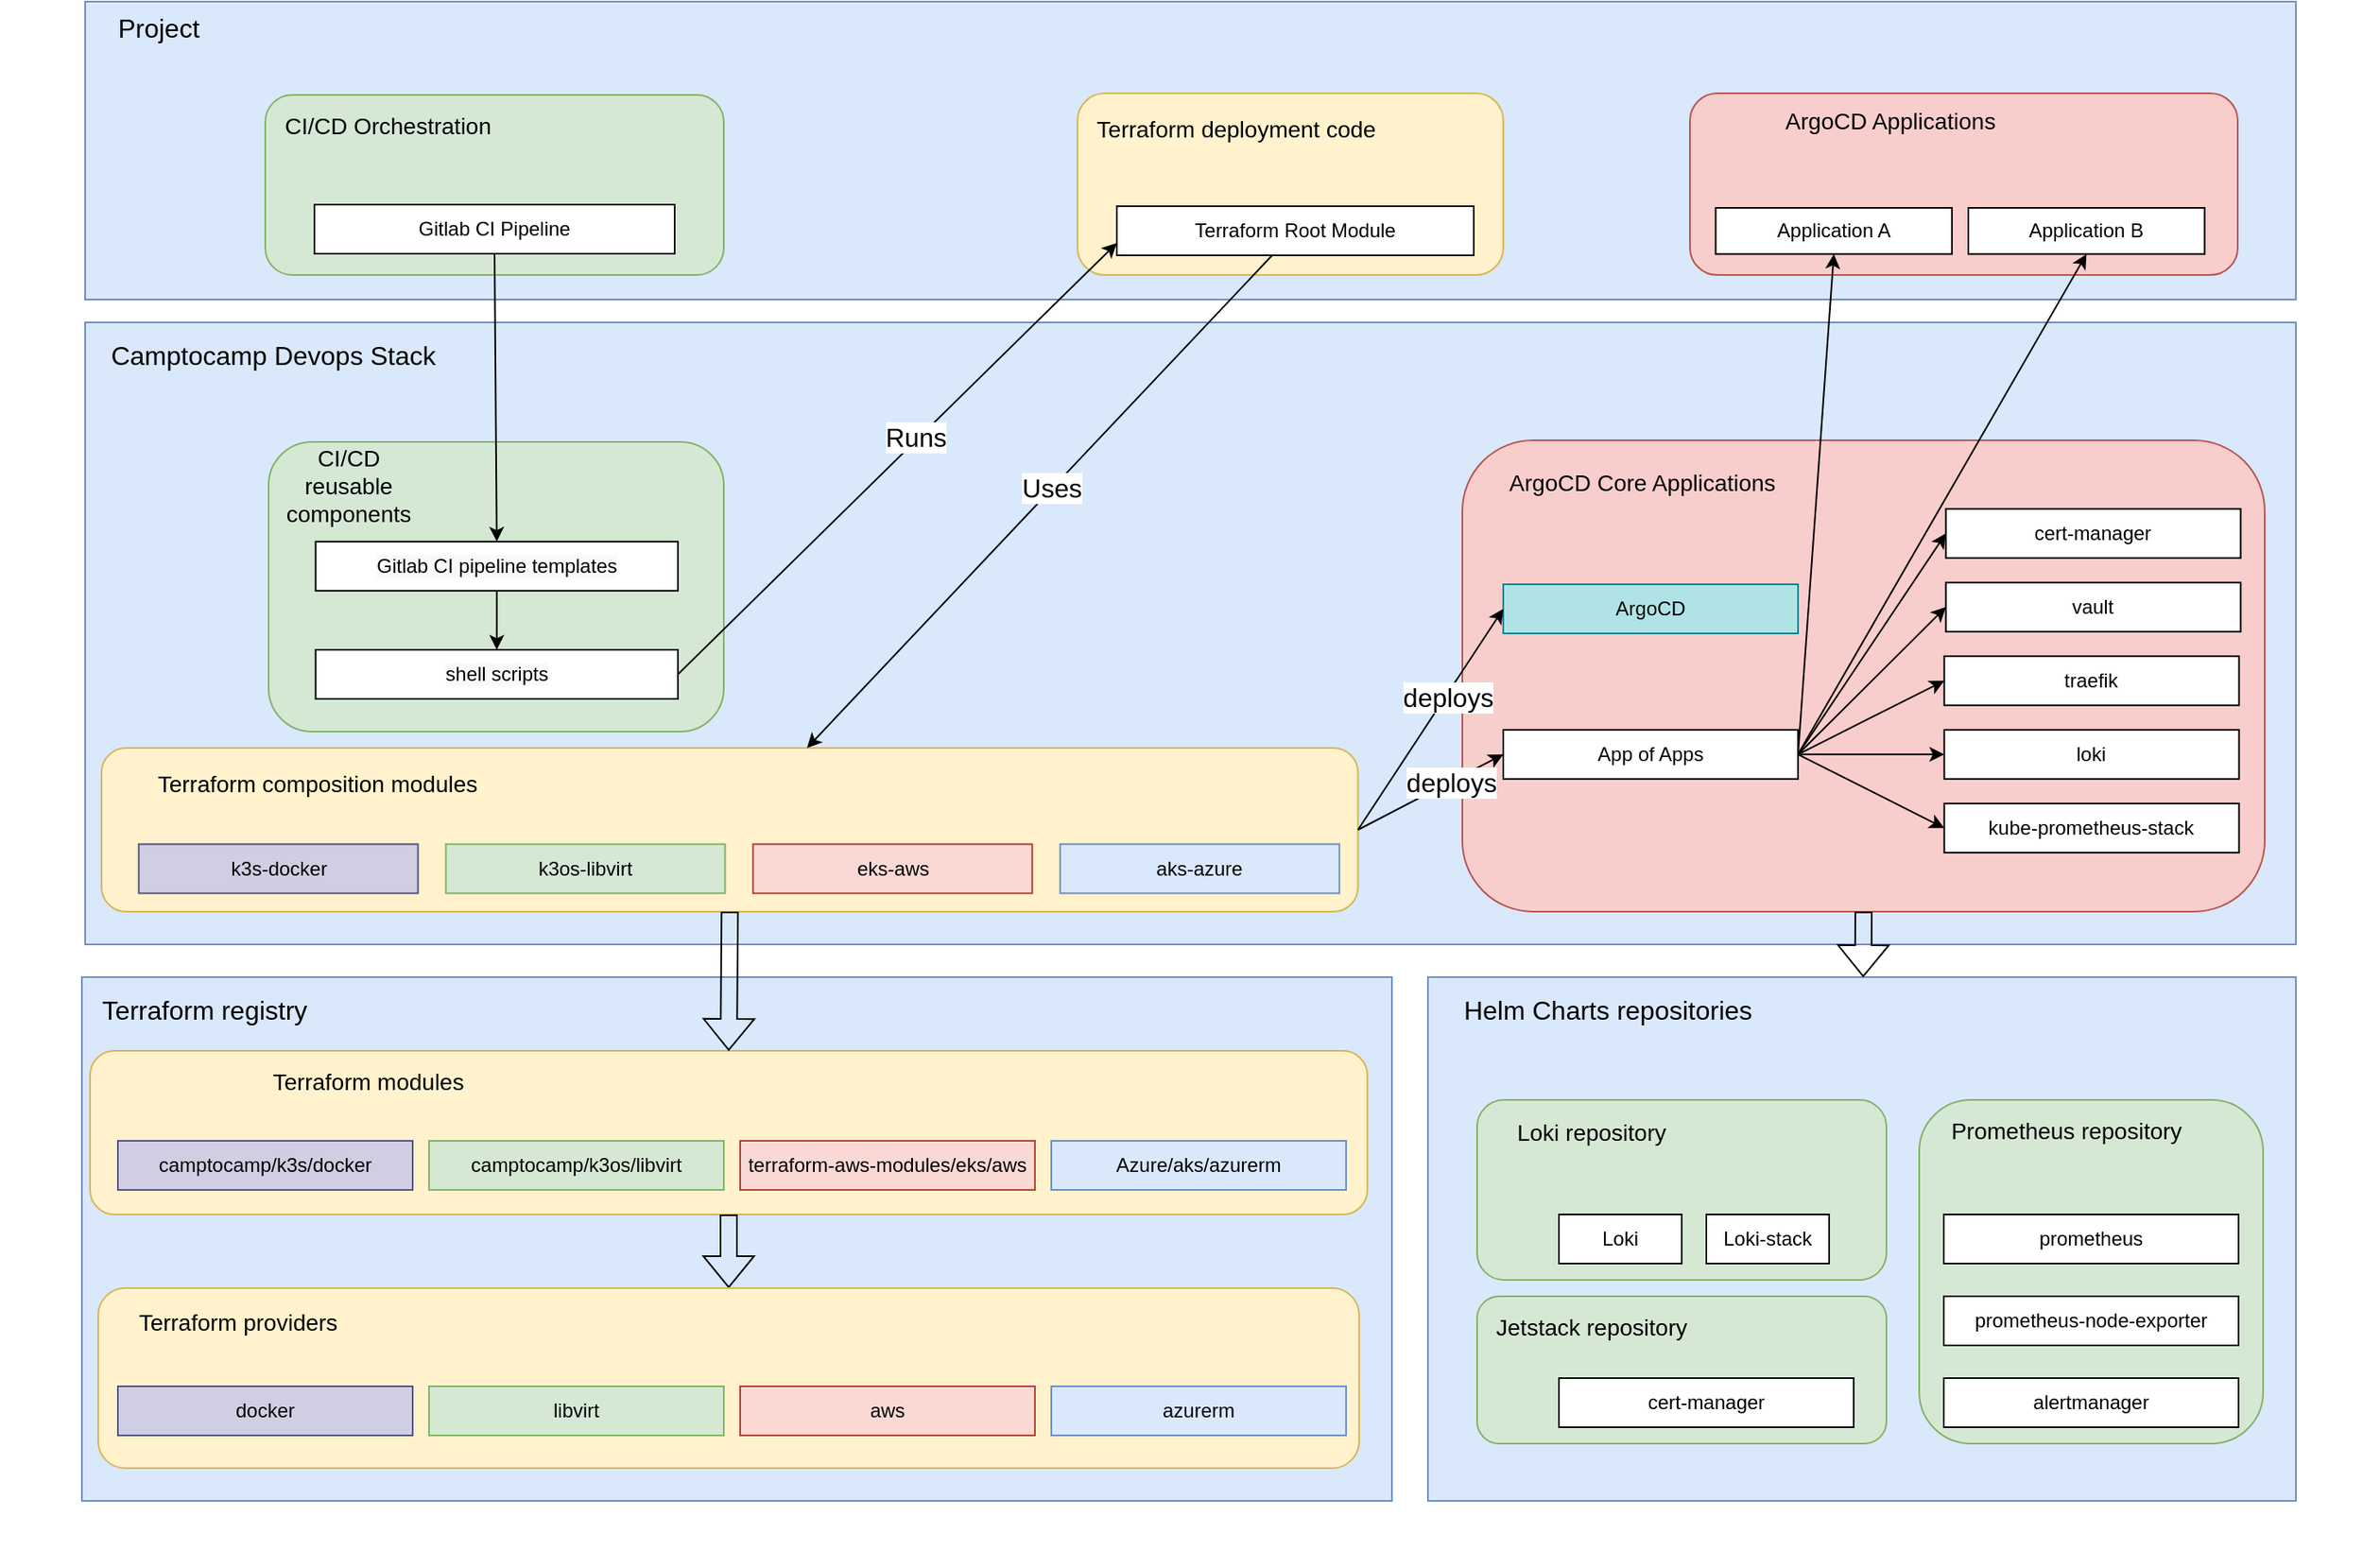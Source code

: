 <mxfile version="14.0.3" type="google"><diagram id="X9CnibR8AjEBaoceBRTK" name="Page-1"><mxGraphModel dx="1422" dy="1629" grid="1" gridSize="10" guides="1" tooltips="1" connect="1" arrows="1" fold="1" page="1" pageScale="1" pageWidth="1169" pageHeight="827" math="0" shadow="0"><root><mxCell id="0"/><mxCell id="1" parent="0"/><mxCell id="eQljkB-SZCPV8URkeqLH-210" value="" style="group" parent="1" vertex="1" connectable="0"><mxGeometry x="38" y="420" width="862" height="360" as="geometry"/></mxCell><mxCell id="eQljkB-SZCPV8URkeqLH-1" value="" style="rounded=0;whiteSpace=wrap;html=1;fillColor=#dae8fc;strokeColor=#6c8ebf;" parent="eQljkB-SZCPV8URkeqLH-210" vertex="1"><mxGeometry x="50" width="800" height="320" as="geometry"/></mxCell><mxCell id="eQljkB-SZCPV8URkeqLH-8" value="&lt;font style=&quot;font-size: 16px&quot;&gt;Terraform registry&lt;/font&gt;" style="text;html=1;strokeColor=none;fillColor=none;align=center;verticalAlign=middle;whiteSpace=wrap;rounded=0;rotation=0;fontSize=16;" parent="eQljkB-SZCPV8URkeqLH-210" vertex="1"><mxGeometry x="60" y="10" width="130" height="20" as="geometry"/></mxCell><mxCell id="eQljkB-SZCPV8URkeqLH-215" value="" style="group" parent="eQljkB-SZCPV8URkeqLH-210" vertex="1" connectable="0"><mxGeometry x="155" y="45" width="707" height="100" as="geometry"/></mxCell><mxCell id="eQljkB-SZCPV8URkeqLH-2" value="" style="rounded=1;whiteSpace=wrap;html=1;fillColor=#fff2cc;strokeColor=#d6b656;" parent="eQljkB-SZCPV8URkeqLH-215" vertex="1"><mxGeometry x="-100" width="780" height="100" as="geometry"/></mxCell><mxCell id="eQljkB-SZCPV8URkeqLH-9" value="Terraform modules" style="text;html=1;strokeColor=none;fillColor=none;align=center;verticalAlign=middle;whiteSpace=wrap;rounded=0;rotation=0;fontSize=14;" parent="eQljkB-SZCPV8URkeqLH-215" vertex="1"><mxGeometry y="10.005" width="140" height="18.909" as="geometry"/></mxCell><UserObject label="camptocamp/k3os/libvirt" link="https://github.com/camptocamp/terraform-libvirt-k3os" id="eQljkB-SZCPV8URkeqLH-11"><mxCell style="rounded=0;whiteSpace=wrap;html=1;fillColor=#d5e8d4;strokeColor=#82b366;" parent="eQljkB-SZCPV8URkeqLH-215" vertex="1"><mxGeometry x="107" y="55" width="180" height="30" as="geometry"/></mxCell></UserObject><UserObject label="&lt;span&gt;terraform-aws-modules/eks/aws&lt;/span&gt;" link="https://github.com/terraform-aws-modules/terraform-aws-eks" id="eQljkB-SZCPV8URkeqLH-7"><mxCell style="rounded=0;whiteSpace=wrap;html=1;fillColor=#fad9d5;strokeColor=#ae4132;" parent="eQljkB-SZCPV8URkeqLH-215" vertex="1"><mxGeometry x="297" y="55" width="180" height="30" as="geometry"/></mxCell></UserObject><UserObject label="&lt;span&gt;Azure/aks/azurerm&lt;/span&gt;" link="https://github.com/terraform-aws-modules/terraform-aws-eks" id="zpI1jYI5qzc5fPgiHY_Q-8"><mxCell style="rounded=0;whiteSpace=wrap;html=1;fillColor=#dae8fc;strokeColor=#6c8ebf;" vertex="1" parent="eQljkB-SZCPV8URkeqLH-215"><mxGeometry x="487" y="55" width="180" height="30" as="geometry"/></mxCell></UserObject><UserObject label="camptocamp/k3s/docker" link="https://github.com/camptocamp/terraform-docker-k3s" id="eQljkB-SZCPV8URkeqLH-218"><mxCell style="rounded=0;whiteSpace=wrap;html=1;fillColor=#d0cee2;strokeColor=#56517e;" parent="eQljkB-SZCPV8URkeqLH-215" vertex="1"><mxGeometry x="-83" y="55" width="180" height="30" as="geometry"/></mxCell></UserObject><mxCell id="eQljkB-SZCPV8URkeqLH-227" style="edgeStyle=none;rounded=0;orthogonalLoop=1;jettySize=auto;html=1;entryX=0.5;entryY=0;entryDx=0;entryDy=0;shape=flexArrow;exitX=0.5;exitY=1;exitDx=0;exitDy=0;" parent="eQljkB-SZCPV8URkeqLH-210" source="eQljkB-SZCPV8URkeqLH-2" target="eQljkB-SZCPV8URkeqLH-4" edge="1"><mxGeometry relative="1" as="geometry"/></mxCell><mxCell id="eQljkB-SZCPV8URkeqLH-217" value="" style="group;fontStyle=1" parent="eQljkB-SZCPV8URkeqLH-210" vertex="1" connectable="0"><mxGeometry x="60" y="190" width="770" height="110" as="geometry"/></mxCell><mxCell id="eQljkB-SZCPV8URkeqLH-4" value="" style="rounded=1;whiteSpace=wrap;html=1;fillColor=#fff2cc;strokeColor=#d6b656;" parent="eQljkB-SZCPV8URkeqLH-217" vertex="1"><mxGeometry width="770.0" height="110" as="geometry"/></mxCell><mxCell id="eQljkB-SZCPV8URkeqLH-10" value="&lt;font style=&quot;font-size: 14px&quot;&gt;Terraform providers&lt;/font&gt;" style="text;html=1;strokeColor=none;fillColor=none;align=center;verticalAlign=middle;whiteSpace=wrap;rounded=0;rotation=0;fontSize=15;" parent="eQljkB-SZCPV8URkeqLH-217" vertex="1"><mxGeometry y="10" width="171.111" height="20" as="geometry"/></mxCell><UserObject label="docker" link="https://github.com/terraform-providers/terraform-provider-docker" id="eQljkB-SZCPV8URkeqLH-37"><mxCell style="rounded=0;whiteSpace=wrap;html=1;fillColor=#d0cee2;strokeColor=#56517e;" parent="eQljkB-SZCPV8URkeqLH-217" vertex="1"><mxGeometry x="12" y="60" width="180" height="30" as="geometry"/></mxCell></UserObject><UserObject label="libvirt" link="https://github.com/dmacvicar/terraform-provider-libvirt" id="eQljkB-SZCPV8URkeqLH-32"><mxCell style="rounded=0;whiteSpace=wrap;html=1;fillColor=#d5e8d4;strokeColor=#82b366;" parent="eQljkB-SZCPV8URkeqLH-217" vertex="1"><mxGeometry x="202" y="60" width="180" height="30" as="geometry"/></mxCell></UserObject><UserObject label="aws" link="https://github.com/hashicorp/terraform-provider-aws" id="eQljkB-SZCPV8URkeqLH-31"><mxCell style="rounded=0;whiteSpace=wrap;html=1;fillColor=#fad9d5;strokeColor=#ae4132;" parent="eQljkB-SZCPV8URkeqLH-217" vertex="1"><mxGeometry x="392" y="60" width="180" height="30" as="geometry"/></mxCell></UserObject><UserObject label="azurerm" link="https://github.com/hashicorp/terraform-provider-aws" id="zpI1jYI5qzc5fPgiHY_Q-9"><mxCell style="rounded=0;whiteSpace=wrap;html=1;fillColor=#dae8fc;strokeColor=#6c8ebf;" vertex="1" parent="eQljkB-SZCPV8URkeqLH-217"><mxGeometry x="582" y="60" width="180" height="30" as="geometry"/></mxCell></UserObject><mxCell id="eQljkB-SZCPV8URkeqLH-209" value="" style="group" parent="1" vertex="1" connectable="0"><mxGeometry x="40" y="20" width="1400" height="380" as="geometry"/></mxCell><mxCell id="eQljkB-SZCPV8URkeqLH-41" value="" style="rounded=0;whiteSpace=wrap;html=1;fillColor=#dae8fc;strokeColor=#6c8ebf;" parent="eQljkB-SZCPV8URkeqLH-209" vertex="1"><mxGeometry x="50" width="1350" height="380" as="geometry"/></mxCell><mxCell id="eQljkB-SZCPV8URkeqLH-44" value="&lt;font style=&quot;font-size: 16px&quot;&gt;Camptocamp Devops Stack&lt;br&gt;&lt;/font&gt;" style="text;html=1;strokeColor=none;fillColor=none;align=center;verticalAlign=middle;whiteSpace=wrap;rounded=0;rotation=0;fontSize=16;" parent="eQljkB-SZCPV8URkeqLH-209" vertex="1"><mxGeometry x="60" y="10" width="210" height="20" as="geometry"/></mxCell><mxCell id="eQljkB-SZCPV8URkeqLH-139" style="edgeStyle=none;rounded=0;orthogonalLoop=1;jettySize=auto;html=1;exitX=0.5;exitY=0;exitDx=0;exitDy=0;" parent="eQljkB-SZCPV8URkeqLH-209" source="eQljkB-SZCPV8URkeqLH-44" target="eQljkB-SZCPV8URkeqLH-44" edge="1"><mxGeometry relative="1" as="geometry"/></mxCell><mxCell id="eQljkB-SZCPV8URkeqLH-214" value="" style="group;fontStyle=1" parent="eQljkB-SZCPV8URkeqLH-209" vertex="1" connectable="0"><mxGeometry x="871" y="72" width="510" height="288" as="geometry"/></mxCell><mxCell id="eQljkB-SZCPV8URkeqLH-188" value="" style="rounded=1;whiteSpace=wrap;html=1;fillColor=#f8cecc;strokeColor=#b85450;" parent="eQljkB-SZCPV8URkeqLH-214" vertex="1"><mxGeometry x="20" width="490" height="288" as="geometry"/></mxCell><mxCell id="eQljkB-SZCPV8URkeqLH-115" value="&lt;font style=&quot;font-size: 14px;&quot;&gt;ArgoCD Core Applications&lt;/font&gt;" style="text;html=1;strokeColor=none;fillColor=none;align=center;verticalAlign=middle;whiteSpace=wrap;rounded=0;rotation=0;fontSize=14;" parent="eQljkB-SZCPV8URkeqLH-214" vertex="1"><mxGeometry x="35" y="17.997" width="190" height="16.457" as="geometry"/></mxCell><UserObject label="ArgoCD" id="eQljkB-SZCPV8URkeqLH-117"><mxCell style="rounded=0;whiteSpace=wrap;html=1;fillColor=#b0e3e6;strokeColor=#0e8088;" parent="eQljkB-SZCPV8URkeqLH-214" vertex="1"><mxGeometry x="45" y="88.0" width="180" height="30" as="geometry"/></mxCell></UserObject><UserObject label="App of Apps" id="eQljkB-SZCPV8URkeqLH-116"><mxCell style="rounded=0;whiteSpace=wrap;html=1;" parent="eQljkB-SZCPV8URkeqLH-214" vertex="1"><mxGeometry x="45" y="176.91" width="180" height="30" as="geometry"/></mxCell></UserObject><UserObject label="loki" id="eQljkB-SZCPV8URkeqLH-118"><mxCell style="rounded=0;whiteSpace=wrap;html=1;" parent="eQljkB-SZCPV8URkeqLH-209" vertex="1"><mxGeometry x="1185.29" y="248.91" width="180" height="30" as="geometry"/></mxCell></UserObject><UserObject label="kube-prometheus-stack" id="eQljkB-SZCPV8URkeqLH-119"><mxCell style="rounded=0;whiteSpace=wrap;html=1;" parent="eQljkB-SZCPV8URkeqLH-209" vertex="1"><mxGeometry x="1185.29" y="293.91" width="180" height="30" as="geometry"/></mxCell></UserObject><UserObject label="traefik" id="eQljkB-SZCPV8URkeqLH-120"><mxCell style="rounded=0;whiteSpace=wrap;html=1;" parent="eQljkB-SZCPV8URkeqLH-209" vertex="1"><mxGeometry x="1185.29" y="203.91" width="180" height="30" as="geometry"/></mxCell></UserObject><UserObject label="cert-manager" id="eQljkB-SZCPV8URkeqLH-121"><mxCell style="rounded=0;whiteSpace=wrap;html=1;" parent="eQljkB-SZCPV8URkeqLH-209" vertex="1"><mxGeometry x="1186.29" y="113.91" width="180" height="30" as="geometry"/></mxCell></UserObject><UserObject label="vault" id="eQljkB-SZCPV8URkeqLH-122"><mxCell style="rounded=0;whiteSpace=wrap;html=1;" parent="eQljkB-SZCPV8URkeqLH-209" vertex="1"><mxGeometry x="1186.29" y="158.91" width="180" height="30" as="geometry"/></mxCell></UserObject><mxCell id="eQljkB-SZCPV8URkeqLH-123" value="" style="endArrow=classic;html=1;exitX=1;exitY=0.5;exitDx=0;exitDy=0;entryX=0;entryY=0.5;entryDx=0;entryDy=0;" parent="eQljkB-SZCPV8URkeqLH-209" source="eQljkB-SZCPV8URkeqLH-116" target="eQljkB-SZCPV8URkeqLH-121" edge="1"><mxGeometry width="50" height="50" relative="1" as="geometry"><mxPoint x="1106" y="158.91" as="sourcePoint"/><mxPoint x="1156" y="108.91" as="targetPoint"/></mxGeometry></mxCell><mxCell id="eQljkB-SZCPV8URkeqLH-124" value="" style="endArrow=classic;html=1;entryX=0;entryY=0.5;entryDx=0;entryDy=0;exitX=1;exitY=0.5;exitDx=0;exitDy=0;" parent="eQljkB-SZCPV8URkeqLH-209" source="eQljkB-SZCPV8URkeqLH-116" target="eQljkB-SZCPV8URkeqLH-122" edge="1"><mxGeometry width="50" height="50" relative="1" as="geometry"><mxPoint x="1111" y="178.91" as="sourcePoint"/><mxPoint x="1166.0" y="118.91" as="targetPoint"/></mxGeometry></mxCell><mxCell id="eQljkB-SZCPV8URkeqLH-125" value="" style="endArrow=classic;html=1;entryX=0;entryY=0.5;entryDx=0;entryDy=0;exitX=1;exitY=0.5;exitDx=0;exitDy=0;" parent="eQljkB-SZCPV8URkeqLH-209" source="eQljkB-SZCPV8URkeqLH-116" target="eQljkB-SZCPV8URkeqLH-120" edge="1"><mxGeometry width="50" height="50" relative="1" as="geometry"><mxPoint x="1101" y="178.91" as="sourcePoint"/><mxPoint x="1176.0" y="128.91" as="targetPoint"/></mxGeometry></mxCell><mxCell id="eQljkB-SZCPV8URkeqLH-126" value="" style="endArrow=classic;html=1;entryX=0;entryY=0.5;entryDx=0;entryDy=0;exitX=1;exitY=0.5;exitDx=0;exitDy=0;" parent="eQljkB-SZCPV8URkeqLH-209" source="eQljkB-SZCPV8URkeqLH-116" target="eQljkB-SZCPV8URkeqLH-118" edge="1"><mxGeometry width="50" height="50" relative="1" as="geometry"><mxPoint x="1136.0" y="188.91" as="sourcePoint"/><mxPoint x="1186.0" y="138.91" as="targetPoint"/></mxGeometry></mxCell><mxCell id="eQljkB-SZCPV8URkeqLH-127" value="" style="endArrow=classic;html=1;exitX=1;exitY=0.5;exitDx=0;exitDy=0;entryX=0;entryY=0.5;entryDx=0;entryDy=0;" parent="eQljkB-SZCPV8URkeqLH-209" source="eQljkB-SZCPV8URkeqLH-116" target="eQljkB-SZCPV8URkeqLH-119" edge="1"><mxGeometry width="50" height="50" relative="1" as="geometry"><mxPoint x="1146.0" y="198.91" as="sourcePoint"/><mxPoint x="1196.0" y="148.91" as="targetPoint"/></mxGeometry></mxCell><mxCell id="eQljkB-SZCPV8URkeqLH-42" value="" style="rounded=1;whiteSpace=wrap;html=1;fillColor=#d5e8d4;strokeColor=#82b366;" parent="eQljkB-SZCPV8URkeqLH-209" vertex="1"><mxGeometry x="162" y="73" width="278" height="177" as="geometry"/></mxCell><mxCell id="eQljkB-SZCPV8URkeqLH-45" value="CI/CD reusable components" style="text;html=1;strokeColor=none;fillColor=none;align=center;verticalAlign=middle;whiteSpace=wrap;rounded=0;rotation=0;fontSize=14;" parent="eQljkB-SZCPV8URkeqLH-209" vertex="1"><mxGeometry x="168.844" y="88.399" width="84.415" height="23.908" as="geometry"/></mxCell><UserObject label="&lt;meta charset=&quot;utf-8&quot;&gt;&lt;span style=&quot;color: rgb(0, 0, 0); font-family: helvetica; font-size: 12px; font-style: normal; font-weight: 400; letter-spacing: normal; text-align: center; text-indent: 0px; text-transform: none; word-spacing: 0px; background-color: rgb(248, 249, 250); display: inline; float: none;&quot;&gt;shell scripts&lt;/span&gt;" id="eQljkB-SZCPV8URkeqLH-48"><mxCell style="rounded=0;whiteSpace=wrap;html=1;" parent="eQljkB-SZCPV8URkeqLH-209" vertex="1"><mxGeometry x="190.75" y="200" width="221.25" height="30" as="geometry"/></mxCell></UserObject><mxCell id="Z5knDcSZRVd1Ag3WuBRg-6" style="edgeStyle=none;rounded=0;orthogonalLoop=1;jettySize=auto;html=1;exitX=0.5;exitY=1;exitDx=0;exitDy=0;" parent="eQljkB-SZCPV8URkeqLH-209" source="eQljkB-SZCPV8URkeqLH-138" target="eQljkB-SZCPV8URkeqLH-48" edge="1"><mxGeometry x="202" y="93" as="geometry"/></mxCell><UserObject label="&lt;meta charset=&quot;utf-8&quot;&gt;&lt;span style=&quot;color: rgb(0, 0, 0); font-family: helvetica; font-size: 12px; font-style: normal; font-weight: 400; letter-spacing: normal; text-align: center; text-indent: 0px; text-transform: none; word-spacing: 0px; background-color: rgb(248, 249, 250); display: inline; float: none;&quot;&gt;Gitlab CI pipeline templates&lt;/span&gt;" id="eQljkB-SZCPV8URkeqLH-138"><mxCell style="rounded=0;whiteSpace=wrap;html=1;" parent="eQljkB-SZCPV8URkeqLH-209" vertex="1"><mxGeometry x="190.75" y="133.91" width="221.25" height="30" as="geometry"/></mxCell></UserObject><mxCell id="eQljkB-SZCPV8URkeqLH-213" value="" style="group" parent="1" vertex="1" connectable="0"><mxGeometry x="100" y="280" width="790" height="100" as="geometry"/></mxCell><mxCell id="eQljkB-SZCPV8URkeqLH-131" value="" style="rounded=1;whiteSpace=wrap;html=1;fillColor=#fff2cc;strokeColor=#d6b656;" parent="eQljkB-SZCPV8URkeqLH-213" vertex="1"><mxGeometry width="767.266" height="100" as="geometry"/></mxCell><mxCell id="eQljkB-SZCPV8URkeqLH-133" value="&lt;font style=&quot;font-size: 14px&quot;&gt;Terraform composition modules&lt;br&gt;&lt;/font&gt;" style="text;html=1;strokeColor=none;fillColor=none;align=center;verticalAlign=middle;whiteSpace=wrap;rounded=0;rotation=0;fontSize=15;" parent="eQljkB-SZCPV8URkeqLH-213" vertex="1"><mxGeometry x="17.05" y="11.25" width="230.18" height="20" as="geometry"/></mxCell><UserObject label="k3s-docker" id="eQljkB-SZCPV8URkeqLH-134"><mxCell style="rounded=0;whiteSpace=wrap;html=1;fillColor=#d0cee2;strokeColor=#56517e;" parent="eQljkB-SZCPV8URkeqLH-213" vertex="1"><mxGeometry x="22.734" y="58.75" width="170.504" height="30" as="geometry"/></mxCell></UserObject><UserObject label="k3os-libvirt" id="eQljkB-SZCPV8URkeqLH-136"><mxCell style="rounded=0;whiteSpace=wrap;html=1;fillColor=#d5e8d4;strokeColor=#82b366;" parent="eQljkB-SZCPV8URkeqLH-213" vertex="1"><mxGeometry x="210.288" y="58.75" width="170.504" height="30" as="geometry"/></mxCell></UserObject><UserObject label="eks-aws" id="eQljkB-SZCPV8URkeqLH-135"><mxCell style="rounded=0;whiteSpace=wrap;html=1;fillColor=#fad9d5;strokeColor=#ae4132;" parent="eQljkB-SZCPV8URkeqLH-213" vertex="1"><mxGeometry x="397.842" y="58.75" width="170.504" height="30" as="geometry"/></mxCell></UserObject><UserObject label="aks-azure" id="zpI1jYI5qzc5fPgiHY_Q-7"><mxCell style="rounded=0;whiteSpace=wrap;html=1;fillColor=#dae8fc;strokeColor=#6c8ebf;" vertex="1" parent="eQljkB-SZCPV8URkeqLH-213"><mxGeometry x="585.396" y="58.75" width="170.504" height="30" as="geometry"/></mxCell></UserObject><mxCell id="eQljkB-SZCPV8URkeqLH-211" value="" style="group" parent="1" vertex="1" connectable="0"><mxGeometry x="910" y="420" width="570" height="360" as="geometry"/></mxCell><mxCell id="eQljkB-SZCPV8URkeqLH-51" value="" style="rounded=0;whiteSpace=wrap;html=1;fillColor=#dae8fc;strokeColor=#6c8ebf;" parent="eQljkB-SZCPV8URkeqLH-211" vertex="1"><mxGeometry width="530" height="320" as="geometry"/></mxCell><mxCell id="eQljkB-SZCPV8URkeqLH-54" value="Helm Charts repositories" style="text;html=1;strokeColor=none;fillColor=none;align=center;verticalAlign=middle;whiteSpace=wrap;rounded=0;rotation=0;fontSize=16;" parent="eQljkB-SZCPV8URkeqLH-211" vertex="1"><mxGeometry x="20" y="10" width="180" height="20" as="geometry"/></mxCell><UserObject label="" link="https://grafana.github.io/loki/charts" id="eQljkB-SZCPV8URkeqLH-246"><mxCell style="group" parent="eQljkB-SZCPV8URkeqLH-211" vertex="1" connectable="0"><mxGeometry x="30" y="75" width="250" height="110" as="geometry"/></mxCell></UserObject><mxCell id="eQljkB-SZCPV8URkeqLH-239" value="" style="rounded=1;whiteSpace=wrap;html=1;fontSize=14;fillColor=#d5e8d4;strokeColor=#82b366;" parent="eQljkB-SZCPV8URkeqLH-246" vertex="1"><mxGeometry width="250" height="110" as="geometry"/></mxCell><mxCell id="eQljkB-SZCPV8URkeqLH-240" value="Loki repository" style="text;html=1;strokeColor=none;fillColor=none;align=center;verticalAlign=middle;whiteSpace=wrap;rounded=0;rotation=0;fontSize=14;" parent="eQljkB-SZCPV8URkeqLH-246" vertex="1"><mxGeometry y="10" width="140" height="20" as="geometry"/></mxCell><UserObject label="Loki" id="eQljkB-SZCPV8URkeqLH-250"><mxCell style="rounded=0;whiteSpace=wrap;html=1;" parent="eQljkB-SZCPV8URkeqLH-246" vertex="1"><mxGeometry x="50" y="70" width="75" height="30" as="geometry"/></mxCell></UserObject><UserObject label="Loki-stack" id="eQljkB-SZCPV8URkeqLH-251"><mxCell style="rounded=0;whiteSpace=wrap;html=1;" parent="eQljkB-SZCPV8URkeqLH-246" vertex="1"><mxGeometry x="140" y="70" width="75" height="30" as="geometry"/></mxCell></UserObject><mxCell id="eQljkB-SZCPV8URkeqLH-241" value="" style="rounded=1;whiteSpace=wrap;html=1;fontSize=14;fillColor=#d5e8d4;strokeColor=#82b366;" parent="eQljkB-SZCPV8URkeqLH-211" vertex="1"><mxGeometry x="300" y="75" width="210" height="210" as="geometry"/></mxCell><mxCell id="eQljkB-SZCPV8URkeqLH-242" value="Prometheus repository" style="text;html=1;strokeColor=none;fillColor=none;align=center;verticalAlign=middle;whiteSpace=wrap;rounded=0;rotation=0;fontSize=14;" parent="eQljkB-SZCPV8URkeqLH-211" vertex="1"><mxGeometry x="310" y="85" width="160" height="18.91" as="geometry"/></mxCell><UserObject label="prometheus" id="eQljkB-SZCPV8URkeqLH-257"><mxCell style="rounded=0;whiteSpace=wrap;html=1;" parent="eQljkB-SZCPV8URkeqLH-211" vertex="1"><mxGeometry x="315" y="145" width="180" height="30" as="geometry"/></mxCell></UserObject><UserObject label="prometheus-node-exporter" id="eQljkB-SZCPV8URkeqLH-258"><mxCell style="rounded=0;whiteSpace=wrap;html=1;" parent="eQljkB-SZCPV8URkeqLH-211" vertex="1"><mxGeometry x="315" y="195" width="180" height="30" as="geometry"/></mxCell></UserObject><UserObject label="alertmanager" id="eQljkB-SZCPV8URkeqLH-259"><mxCell style="rounded=0;whiteSpace=wrap;html=1;" parent="eQljkB-SZCPV8URkeqLH-211" vertex="1"><mxGeometry x="315" y="245" width="180" height="30" as="geometry"/></mxCell></UserObject><UserObject label="" link="https://charts.jetstack.io" id="eQljkB-SZCPV8URkeqLH-248"><mxCell style="group" parent="eQljkB-SZCPV8URkeqLH-211" vertex="1" connectable="0"><mxGeometry x="30" y="185" width="250" height="100" as="geometry"/></mxCell></UserObject><mxCell id="eQljkB-SZCPV8URkeqLH-243" value="" style="rounded=1;whiteSpace=wrap;html=1;fontSize=14;fillColor=#d5e8d4;strokeColor=#82b366;" parent="eQljkB-SZCPV8URkeqLH-248" vertex="1"><mxGeometry y="10" width="250" height="90" as="geometry"/></mxCell><mxCell id="eQljkB-SZCPV8URkeqLH-244" value="Jetstack repository" style="text;html=1;strokeColor=none;fillColor=none;align=center;verticalAlign=middle;whiteSpace=wrap;rounded=0;rotation=0;fontSize=14;" parent="eQljkB-SZCPV8URkeqLH-248" vertex="1"><mxGeometry y="20.005" width="140" height="18.909" as="geometry"/></mxCell><UserObject label="cert-manager" id="eQljkB-SZCPV8URkeqLH-252"><mxCell style="rounded=0;whiteSpace=wrap;html=1;" parent="eQljkB-SZCPV8URkeqLH-248" vertex="1"><mxGeometry x="50" y="60" width="180" height="30" as="geometry"/></mxCell></UserObject><mxCell id="eQljkB-SZCPV8URkeqLH-226" style="edgeStyle=none;rounded=0;orthogonalLoop=1;jettySize=auto;html=1;shape=flexArrow;exitX=0.5;exitY=1;exitDx=0;exitDy=0;entryX=0.5;entryY=0;entryDx=0;entryDy=0;" parent="1" source="eQljkB-SZCPV8URkeqLH-131" target="eQljkB-SZCPV8URkeqLH-2" edge="1"><mxGeometry relative="1" as="geometry"><mxPoint x="554" y="486" as="targetPoint"/></mxGeometry></mxCell><mxCell id="eQljkB-SZCPV8URkeqLH-150" value="" style="rounded=0;whiteSpace=wrap;html=1;fillColor=#dae8fc;strokeColor=#6c8ebf;" parent="1" vertex="1"><mxGeometry x="90" y="-176" width="1350" height="182" as="geometry"/></mxCell><mxCell id="eQljkB-SZCPV8URkeqLH-225" value="" style="group" parent="1" vertex="1" connectable="0"><mxGeometry x="1070" y="-120" width="334.5" height="111" as="geometry"/></mxCell><mxCell id="eQljkB-SZCPV8URkeqLH-190" value="" style="rounded=1;whiteSpace=wrap;html=1;fillColor=#f8cecc;strokeColor=#b85450;" parent="eQljkB-SZCPV8URkeqLH-225" vertex="1"><mxGeometry width="334.5" height="111" as="geometry"/></mxCell><mxCell id="eQljkB-SZCPV8URkeqLH-191" value="&lt;font style=&quot;font-size: 14px&quot;&gt;ArgoCD Applications&lt;/font&gt;" style="text;html=1;strokeColor=none;fillColor=none;align=center;verticalAlign=middle;whiteSpace=wrap;rounded=0;rotation=0;fontSize=16;" parent="eQljkB-SZCPV8URkeqLH-225" vertex="1"><mxGeometry x="15.722" y="11.031" width="212.748" height="10.679" as="geometry"/></mxCell><UserObject label="Application B" id="eQljkB-SZCPV8URkeqLH-204"><mxCell style="rounded=0;whiteSpace=wrap;html=1;" parent="eQljkB-SZCPV8URkeqLH-225" vertex="1"><mxGeometry x="170" y="70" width="144.28" height="28.22" as="geometry"/></mxCell></UserObject><UserObject label="Application A" id="eQljkB-SZCPV8URkeqLH-192"><mxCell style="rounded=0;whiteSpace=wrap;html=1;" parent="eQljkB-SZCPV8URkeqLH-225" vertex="1"><mxGeometry x="15.72" y="70" width="144.28" height="28.22" as="geometry"/></mxCell></UserObject><mxCell id="eQljkB-SZCPV8URkeqLH-153" value="&lt;font style=&quot;font-size: 16px&quot;&gt;Project&lt;/font&gt;" style="text;html=1;strokeColor=none;fillColor=none;align=center;verticalAlign=middle;whiteSpace=wrap;rounded=0;rotation=0;fontSize=16;" parent="1" vertex="1"><mxGeometry x="100" y="-170" width="70" height="20" as="geometry"/></mxCell><mxCell id="eQljkB-SZCPV8URkeqLH-219" value="" style="group;fontStyle=1" parent="1" vertex="1" connectable="0"><mxGeometry x="200" y="-119" width="675" height="110" as="geometry"/></mxCell><mxCell id="eQljkB-SZCPV8URkeqLH-151" value="" style="rounded=1;whiteSpace=wrap;html=1;fillColor=#d5e8d4;strokeColor=#82b366;" parent="eQljkB-SZCPV8URkeqLH-219" vertex="1"><mxGeometry width="280" height="110" as="geometry"/></mxCell><mxCell id="eQljkB-SZCPV8URkeqLH-154" value="CI/CD Orchestration" style="text;html=1;strokeColor=none;fillColor=none;align=center;verticalAlign=middle;whiteSpace=wrap;rounded=0;rotation=0;fontSize=14;" parent="eQljkB-SZCPV8URkeqLH-219" vertex="1"><mxGeometry x="5" y="10.005" width="140" height="18.909" as="geometry"/></mxCell><UserObject label="Gitlab CI Pipeline" id="eQljkB-SZCPV8URkeqLH-156"><mxCell style="rounded=0;whiteSpace=wrap;html=1;" parent="eQljkB-SZCPV8URkeqLH-219" vertex="1"><mxGeometry x="30" y="67" width="220" height="30" as="geometry"/></mxCell></UserObject><mxCell id="eQljkB-SZCPV8URkeqLH-260" style="rounded=0;jumpStyle=arc;orthogonalLoop=1;jettySize=auto;html=1;exitX=0.5;exitY=1;exitDx=0;exitDy=0;shadow=0;fontSize=14;shape=flexArrow;" parent="1" source="eQljkB-SZCPV8URkeqLH-188" target="eQljkB-SZCPV8URkeqLH-51" edge="1"><mxGeometry relative="1" as="geometry"/></mxCell><mxCell id="Z5knDcSZRVd1Ag3WuBRg-5" style="edgeStyle=none;rounded=0;orthogonalLoop=1;jettySize=auto;html=1;exitX=0.5;exitY=1;exitDx=0;exitDy=0;entryX=0.5;entryY=0;entryDx=0;entryDy=0;" parent="1" source="eQljkB-SZCPV8URkeqLH-156" target="eQljkB-SZCPV8URkeqLH-138" edge="1"><mxGeometry relative="1" as="geometry"/></mxCell><mxCell id="eQljkB-SZCPV8URkeqLH-166" value="" style="rounded=1;whiteSpace=wrap;html=1;fillColor=#fff2cc;strokeColor=#d6b656;" parent="1" vertex="1"><mxGeometry x="696" y="-120" width="260" height="111" as="geometry"/></mxCell><mxCell id="eQljkB-SZCPV8URkeqLH-167" value="&lt;font style=&quot;font-size: 14px&quot;&gt;Terraform deployment code&lt;br&gt;&lt;/font&gt;" style="text;html=1;strokeColor=none;fillColor=none;align=center;verticalAlign=middle;whiteSpace=wrap;rounded=0;rotation=0;fontSize=15;" parent="1" vertex="1"><mxGeometry x="698" y="-109" width="190" height="20" as="geometry"/></mxCell><UserObject label="Terraform Root Module" id="eQljkB-SZCPV8URkeqLH-168"><mxCell style="rounded=0;whiteSpace=wrap;html=1;" parent="1" vertex="1"><mxGeometry x="720" y="-51" width="218" height="30" as="geometry"/></mxCell></UserObject><mxCell id="zpI1jYI5qzc5fPgiHY_Q-1" value="" style="endArrow=classic;html=1;" edge="1" parent="1" source="eQljkB-SZCPV8URkeqLH-168" target="eQljkB-SZCPV8URkeqLH-131"><mxGeometry width="50" height="50" relative="1" as="geometry"><mxPoint x="700" y="240" as="sourcePoint"/><mxPoint x="750" y="190" as="targetPoint"/></mxGeometry></mxCell><mxCell id="zpI1jYI5qzc5fPgiHY_Q-13" value="Uses" style="edgeLabel;html=1;align=center;verticalAlign=middle;resizable=0;points=[];fontSize=16;" vertex="1" connectable="0" parent="zpI1jYI5qzc5fPgiHY_Q-1"><mxGeometry x="-0.464" y="2" relative="1" as="geometry"><mxPoint x="-60.12" y="59.25" as="offset"/></mxGeometry></mxCell><mxCell id="zpI1jYI5qzc5fPgiHY_Q-2" value="" style="endArrow=classic;html=1;exitX=1;exitY=0.5;exitDx=0;exitDy=0;entryX=0;entryY=0.5;entryDx=0;entryDy=0;" edge="1" parent="1" source="eQljkB-SZCPV8URkeqLH-131" target="eQljkB-SZCPV8URkeqLH-117"><mxGeometry width="50" height="50" relative="1" as="geometry"><mxPoint x="700" y="240" as="sourcePoint"/><mxPoint x="750" y="190" as="targetPoint"/></mxGeometry></mxCell><mxCell id="zpI1jYI5qzc5fPgiHY_Q-3" value="deploys" style="edgeLabel;html=1;align=center;verticalAlign=middle;resizable=0;points=[];fontSize=16;" vertex="1" connectable="0" parent="zpI1jYI5qzc5fPgiHY_Q-2"><mxGeometry x="0.212" y="-1" relative="1" as="geometry"><mxPoint as="offset"/></mxGeometry></mxCell><mxCell id="zpI1jYI5qzc5fPgiHY_Q-4" value="" style="endArrow=classic;html=1;fontSize=16;exitX=1;exitY=0.5;exitDx=0;exitDy=0;entryX=0;entryY=0.5;entryDx=0;entryDy=0;" edge="1" parent="1" source="eQljkB-SZCPV8URkeqLH-131" target="eQljkB-SZCPV8URkeqLH-116"><mxGeometry width="50" height="50" relative="1" as="geometry"><mxPoint x="700" y="240" as="sourcePoint"/><mxPoint x="750" y="190" as="targetPoint"/></mxGeometry></mxCell><mxCell id="zpI1jYI5qzc5fPgiHY_Q-12" value="deploys" style="edgeLabel;html=1;align=center;verticalAlign=middle;resizable=0;points=[];fontSize=16;" vertex="1" connectable="0" parent="zpI1jYI5qzc5fPgiHY_Q-4"><mxGeometry x="0.284" relative="1" as="geometry"><mxPoint as="offset"/></mxGeometry></mxCell><mxCell id="zpI1jYI5qzc5fPgiHY_Q-5" value="" style="endArrow=classic;html=1;fontSize=16;exitX=1;exitY=0.5;exitDx=0;exitDy=0;entryX=0.5;entryY=1;entryDx=0;entryDy=0;" edge="1" parent="1" source="eQljkB-SZCPV8URkeqLH-116" target="eQljkB-SZCPV8URkeqLH-204"><mxGeometry width="50" height="50" relative="1" as="geometry"><mxPoint x="700" y="240" as="sourcePoint"/><mxPoint x="750" y="190" as="targetPoint"/></mxGeometry></mxCell><mxCell id="zpI1jYI5qzc5fPgiHY_Q-6" value="" style="endArrow=classic;html=1;fontSize=16;exitX=1;exitY=0.5;exitDx=0;exitDy=0;entryX=0.5;entryY=1;entryDx=0;entryDy=0;" edge="1" parent="1" source="eQljkB-SZCPV8URkeqLH-116" target="eQljkB-SZCPV8URkeqLH-192"><mxGeometry width="50" height="50" relative="1" as="geometry"><mxPoint x="700" y="240" as="sourcePoint"/><mxPoint x="750" y="190" as="targetPoint"/></mxGeometry></mxCell><mxCell id="zpI1jYI5qzc5fPgiHY_Q-10" value="" style="endArrow=classic;html=1;fontSize=16;exitX=1;exitY=0.5;exitDx=0;exitDy=0;entryX=0;entryY=0.75;entryDx=0;entryDy=0;" edge="1" parent="1" source="eQljkB-SZCPV8URkeqLH-48" target="eQljkB-SZCPV8URkeqLH-168"><mxGeometry width="50" height="50" relative="1" as="geometry"><mxPoint x="700" y="140" as="sourcePoint"/><mxPoint x="750" y="90" as="targetPoint"/></mxGeometry></mxCell><mxCell id="zpI1jYI5qzc5fPgiHY_Q-11" value="Runs" style="edgeLabel;html=1;align=center;verticalAlign=middle;resizable=0;points=[];fontSize=16;" vertex="1" connectable="0" parent="zpI1jYI5qzc5fPgiHY_Q-10"><mxGeometry x="0.091" y="2" relative="1" as="geometry"><mxPoint as="offset"/></mxGeometry></mxCell></root></mxGraphModel></diagram></mxfile>